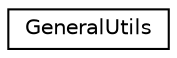 digraph "Graphical Class Hierarchy"
{
  edge [fontname="Helvetica",fontsize="10",labelfontname="Helvetica",labelfontsize="10"];
  node [fontname="Helvetica",fontsize="10",shape=record];
  rankdir="LR";
  Node0 [label="GeneralUtils",height=0.2,width=0.4,color="black", fillcolor="white", style="filled",URL="$class_general_utils.html",tooltip="General utilities. "];
}
